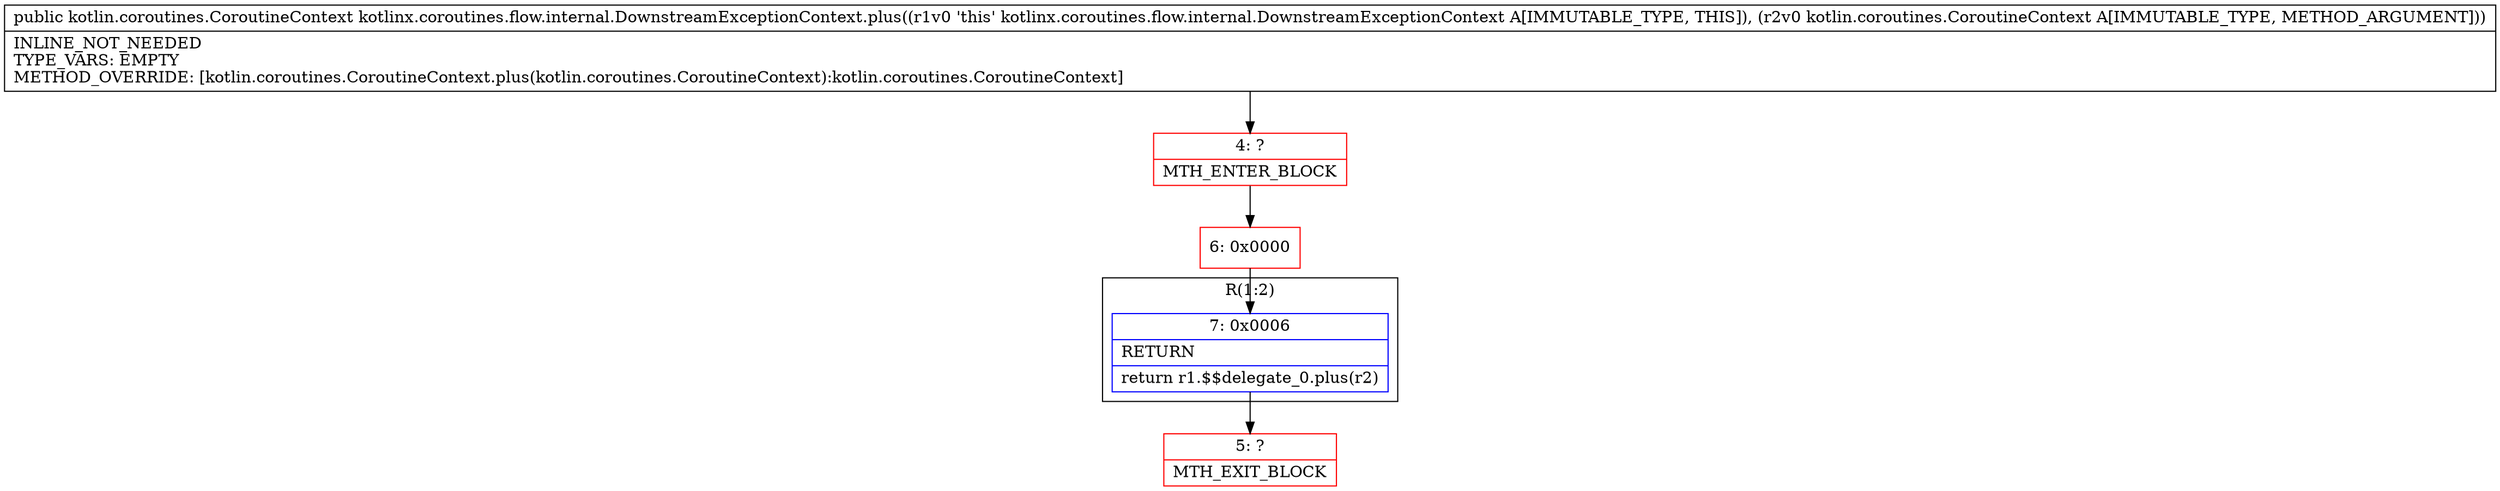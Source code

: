 digraph "CFG forkotlinx.coroutines.flow.internal.DownstreamExceptionContext.plus(Lkotlin\/coroutines\/CoroutineContext;)Lkotlin\/coroutines\/CoroutineContext;" {
subgraph cluster_Region_915798018 {
label = "R(1:2)";
node [shape=record,color=blue];
Node_7 [shape=record,label="{7\:\ 0x0006|RETURN\l|return r1.$$delegate_0.plus(r2)\l}"];
}
Node_4 [shape=record,color=red,label="{4\:\ ?|MTH_ENTER_BLOCK\l}"];
Node_6 [shape=record,color=red,label="{6\:\ 0x0000}"];
Node_5 [shape=record,color=red,label="{5\:\ ?|MTH_EXIT_BLOCK\l}"];
MethodNode[shape=record,label="{public kotlin.coroutines.CoroutineContext kotlinx.coroutines.flow.internal.DownstreamExceptionContext.plus((r1v0 'this' kotlinx.coroutines.flow.internal.DownstreamExceptionContext A[IMMUTABLE_TYPE, THIS]), (r2v0 kotlin.coroutines.CoroutineContext A[IMMUTABLE_TYPE, METHOD_ARGUMENT]))  | INLINE_NOT_NEEDED\lTYPE_VARS: EMPTY\lMETHOD_OVERRIDE: [kotlin.coroutines.CoroutineContext.plus(kotlin.coroutines.CoroutineContext):kotlin.coroutines.CoroutineContext]\l}"];
MethodNode -> Node_4;Node_7 -> Node_5;
Node_4 -> Node_6;
Node_6 -> Node_7;
}

